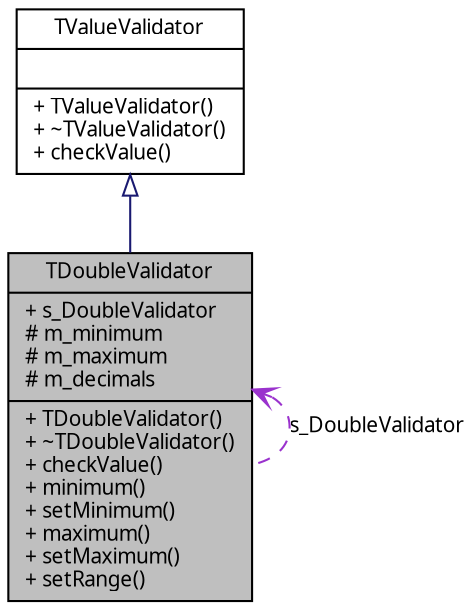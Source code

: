 digraph G
{
  edge [fontname="FreeSans.ttf",fontsize=10,labelfontname="FreeSans.ttf",labelfontsize=10];
  node [fontname="FreeSans.ttf",fontsize=10,shape=record];
  Node1 [label="{TDoubleValidator\n|+ s_DoubleValidator\l# m_minimum\l# m_maximum\l# m_decimals\l|+ TDoubleValidator()\l+ ~TDoubleValidator()\l+ checkValue()\l+ minimum()\l+ setMinimum()\l+ maximum()\l+ setMaximum()\l+ setRange()\l}",height=0.2,width=0.4,color="black", fillcolor="grey75", style="filled" fontcolor="black"];
  Node2 -> Node1 [dir=back,color="midnightblue",fontsize=10,style="solid",arrowtail="empty",fontname="FreeSans.ttf"];
  Node2 [label="{TValueValidator\n||+ TValueValidator()\l+ ~TValueValidator()\l+ checkValue()\l}",height=0.2,width=0.4,color="black", fillcolor="white", style="filled",URL="$classTValueValidator.html",tooltip="Abstract class which is used as the base for all value validators."];
  Node1 -> Node1 [dir=back,color="darkorchid3",fontsize=10,style="dashed",label="s_DoubleValidator",arrowtail="open",fontname="FreeSans.ttf"];
}
